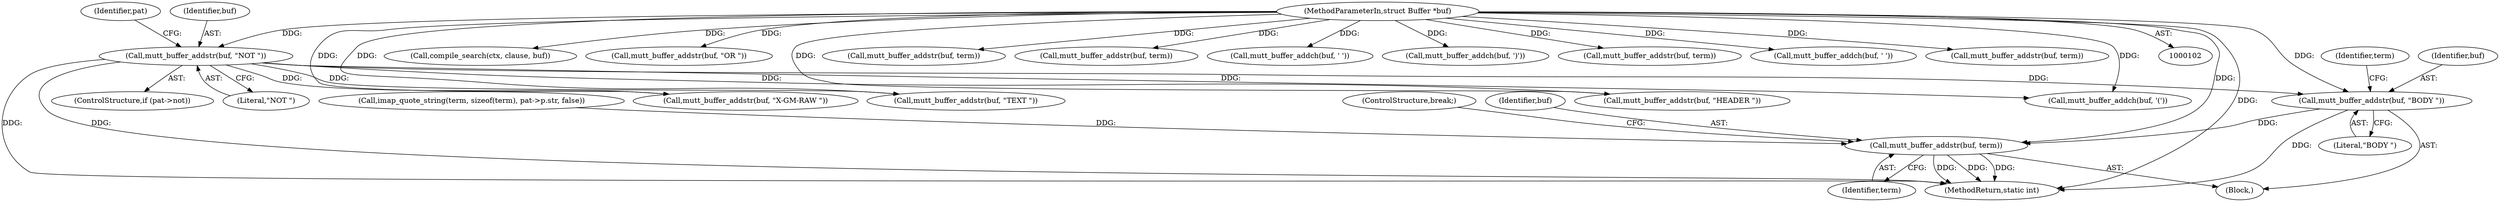 digraph "0_neomutt_e52393740334443ae0206cab2d7caef381646725_1@pointer" {
"1000274" [label="(Call,mutt_buffer_addstr(buf, \"BODY \"))"];
"1000119" [label="(Call,mutt_buffer_addstr(buf, \"NOT \"))"];
"1000105" [label="(MethodParameterIn,struct Buffer *buf)"];
"1000287" [label="(Call,mutt_buffer_addstr(buf, term))"];
"1000206" [label="(Block,)"];
"1000174" [label="(Call,compile_search(ctx, clause, buf))"];
"1000355" [label="(MethodReturn,static int)"];
"1000146" [label="(Call,mutt_buffer_addch(buf, '('))"];
"1000274" [label="(Call,mutt_buffer_addstr(buf, \"BODY \"))"];
"1000119" [label="(Call,mutt_buffer_addstr(buf, \"NOT \"))"];
"1000288" [label="(Identifier,buf)"];
"1000208" [label="(Call,mutt_buffer_addstr(buf, \"HEADER \"))"];
"1000278" [label="(Identifier,term)"];
"1000124" [label="(Identifier,pat)"];
"1000277" [label="(Call,imap_quote_string(term, sizeof(term), pat->p.str, false))"];
"1000289" [label="(Identifier,term)"];
"1000275" [label="(Identifier,buf)"];
"1000276" [label="(Literal,\"BODY \")"];
"1000167" [label="(Call,mutt_buffer_addstr(buf, \"OR \"))"];
"1000349" [label="(Call,mutt_buffer_addstr(buf, term))"];
"1000336" [label="(Call,mutt_buffer_addstr(buf, \"X-GM-RAW \"))"];
"1000105" [label="(MethodParameterIn,struct Buffer *buf)"];
"1000121" [label="(Literal,\"NOT \")"];
"1000290" [label="(ControlStructure,break;)"];
"1000120" [label="(Identifier,buf)"];
"1000269" [label="(Call,mutt_buffer_addstr(buf, term))"];
"1000184" [label="(Call,mutt_buffer_addch(buf, ' '))"];
"1000192" [label="(Call,mutt_buffer_addch(buf, ')'))"];
"1000305" [label="(Call,mutt_buffer_addstr(buf, term))"];
"1000292" [label="(Call,mutt_buffer_addstr(buf, \"TEXT \"))"];
"1000287" [label="(Call,mutt_buffer_addstr(buf, term))"];
"1000115" [label="(ControlStructure,if (pat->not))"];
"1000252" [label="(Call,mutt_buffer_addch(buf, ' '))"];
"1000249" [label="(Call,mutt_buffer_addstr(buf, term))"];
"1000274" -> "1000206"  [label="AST: "];
"1000274" -> "1000276"  [label="CFG: "];
"1000275" -> "1000274"  [label="AST: "];
"1000276" -> "1000274"  [label="AST: "];
"1000278" -> "1000274"  [label="CFG: "];
"1000274" -> "1000355"  [label="DDG: "];
"1000119" -> "1000274"  [label="DDG: "];
"1000105" -> "1000274"  [label="DDG: "];
"1000274" -> "1000287"  [label="DDG: "];
"1000119" -> "1000115"  [label="AST: "];
"1000119" -> "1000121"  [label="CFG: "];
"1000120" -> "1000119"  [label="AST: "];
"1000121" -> "1000119"  [label="AST: "];
"1000124" -> "1000119"  [label="CFG: "];
"1000119" -> "1000355"  [label="DDG: "];
"1000119" -> "1000355"  [label="DDG: "];
"1000105" -> "1000119"  [label="DDG: "];
"1000119" -> "1000146"  [label="DDG: "];
"1000119" -> "1000208"  [label="DDG: "];
"1000119" -> "1000292"  [label="DDG: "];
"1000119" -> "1000336"  [label="DDG: "];
"1000105" -> "1000102"  [label="AST: "];
"1000105" -> "1000355"  [label="DDG: "];
"1000105" -> "1000146"  [label="DDG: "];
"1000105" -> "1000167"  [label="DDG: "];
"1000105" -> "1000174"  [label="DDG: "];
"1000105" -> "1000184"  [label="DDG: "];
"1000105" -> "1000192"  [label="DDG: "];
"1000105" -> "1000208"  [label="DDG: "];
"1000105" -> "1000249"  [label="DDG: "];
"1000105" -> "1000252"  [label="DDG: "];
"1000105" -> "1000269"  [label="DDG: "];
"1000105" -> "1000287"  [label="DDG: "];
"1000105" -> "1000292"  [label="DDG: "];
"1000105" -> "1000305"  [label="DDG: "];
"1000105" -> "1000336"  [label="DDG: "];
"1000105" -> "1000349"  [label="DDG: "];
"1000287" -> "1000206"  [label="AST: "];
"1000287" -> "1000289"  [label="CFG: "];
"1000288" -> "1000287"  [label="AST: "];
"1000289" -> "1000287"  [label="AST: "];
"1000290" -> "1000287"  [label="CFG: "];
"1000287" -> "1000355"  [label="DDG: "];
"1000287" -> "1000355"  [label="DDG: "];
"1000287" -> "1000355"  [label="DDG: "];
"1000277" -> "1000287"  [label="DDG: "];
}
